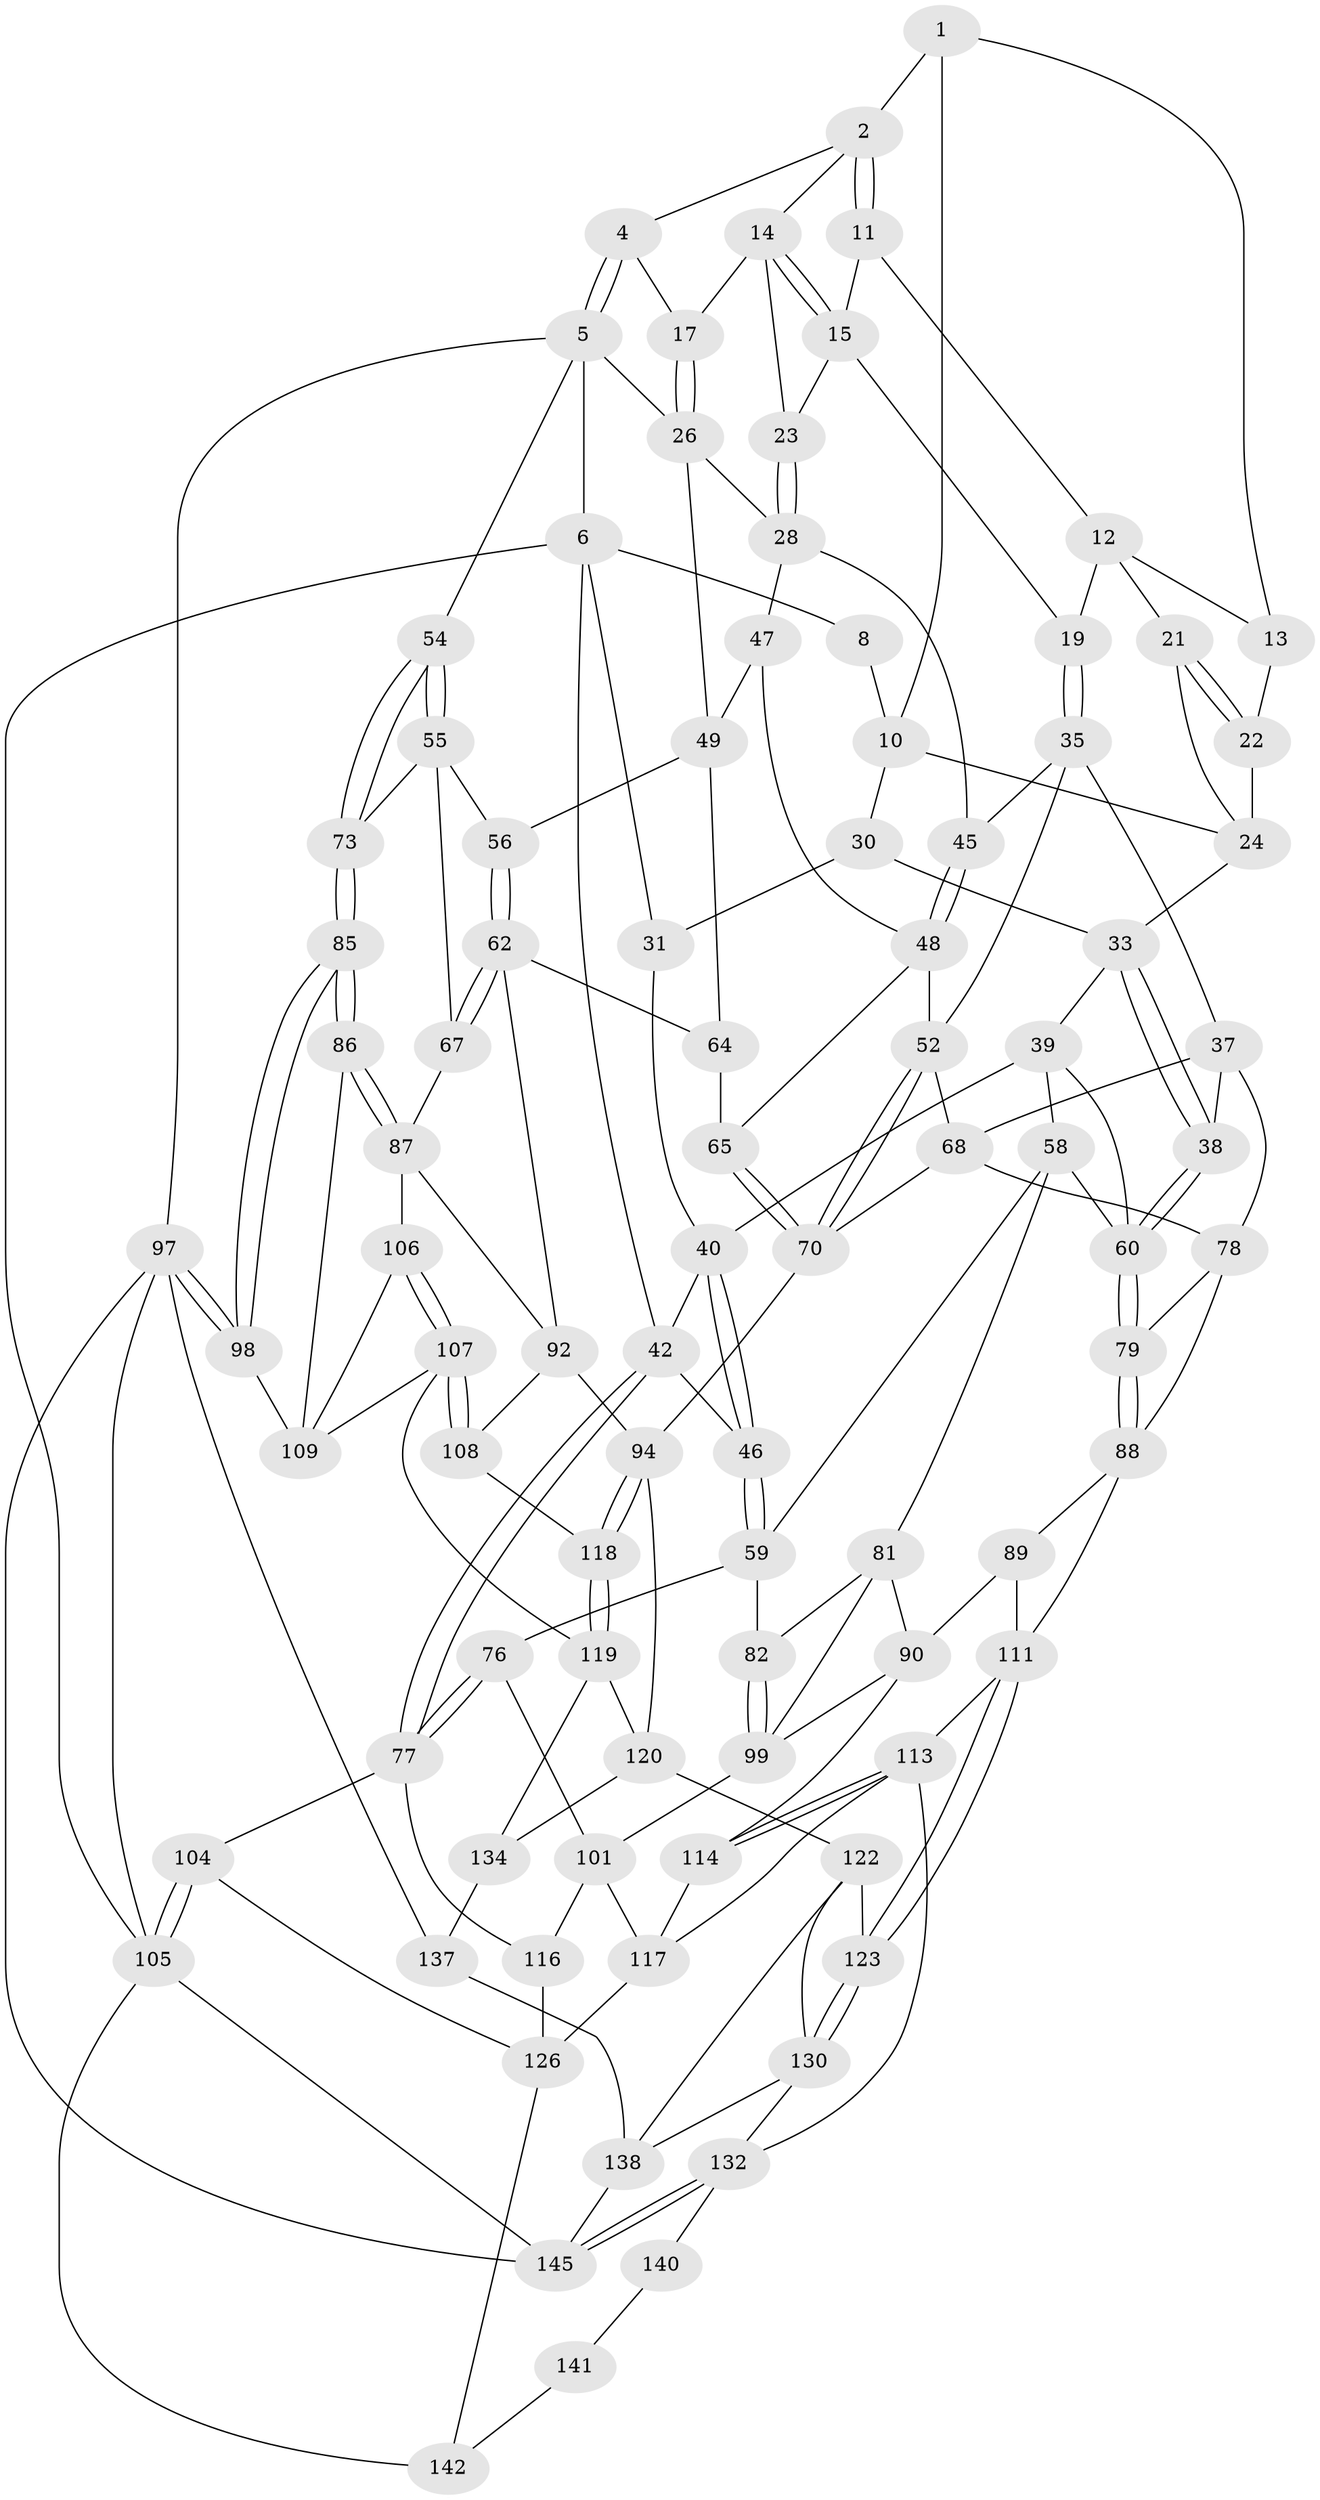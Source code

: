 // Generated by graph-tools (version 1.1) at 2025/52/02/27/25 19:52:37]
// undirected, 92 vertices, 201 edges
graph export_dot {
graph [start="1"]
  node [color=gray90,style=filled];
  1 [pos="+0.2517047215708522+0",super="+9"];
  2 [pos="+0.5308644788118071+0",super="+3"];
  4 [pos="+1+0"];
  5 [pos="+1+0",super="+29"];
  6 [pos="+0+0",super="+7"];
  8 [pos="+0.09324462950189707+0"];
  10 [pos="+0.26860615697689577+0.09209756236554836",super="+25"];
  11 [pos="+0.5307783812347351+0"];
  12 [pos="+0.43159760432089006+0",super="+20"];
  13 [pos="+0.36707615077551176+0.0481871722604535"];
  14 [pos="+0.7866266157380133+0.036304990764554644",super="+18"];
  15 [pos="+0.6480932727757183+0.11948156341749562",super="+16"];
  17 [pos="+0.8724582366904723+0.08531139783187701"];
  19 [pos="+0.6205274558394708+0.16432782851694028"];
  21 [pos="+0.4112221149382748+0.17370899323495562"];
  22 [pos="+0.3750295973788468+0.09582785006145618"];
  23 [pos="+0.7839568762875972+0.15148958601287874"];
  24 [pos="+0.3230802389455091+0.1543407856039755",super="+32"];
  26 [pos="+0.923469277917049+0.20617463903553174",super="+27"];
  28 [pos="+0.8532595778245673+0.20808853890793833",super="+44"];
  30 [pos="+0.18629375902351297+0.13269618779135542"];
  31 [pos="+0.175287514590363+0.13171025840349296"];
  33 [pos="+0.36903451344236066+0.3035606956250762",super="+34"];
  35 [pos="+0.6205261563472838+0.18144605370533443",super="+36"];
  37 [pos="+0.4527483813846013+0.328264785281211",super="+69"];
  38 [pos="+0.385618003500293+0.3240655573816796"];
  39 [pos="+0.24119803684591568+0.30869461311972857",super="+57"];
  40 [pos="+0.1684897580091738+0.26425662996318944",super="+41"];
  42 [pos="+0+0.24356275486589116",super="+43"];
  45 [pos="+0.6857131651838994+0.22720276518694119"];
  46 [pos="+0.04840206797600181+0.3427486970323302"];
  47 [pos="+0.7760658637263551+0.33449546228828503"];
  48 [pos="+0.7243780068612649+0.355345351969258",super="+51"];
  49 [pos="+0.8719364554560753+0.3093684370223062",super="+50"];
  52 [pos="+0.6214833498459903+0.37025451141102905",super="+53"];
  54 [pos="+1+0.2156591768484475"];
  55 [pos="+0.9780598753084138+0.3691597071878375",super="+66"];
  56 [pos="+0.9031024067519533+0.3556251930114458"];
  58 [pos="+0.1099825381599848+0.38311128461963984",super="+80"];
  59 [pos="+0.07377782843969449+0.36900660228161725",super="+75"];
  60 [pos="+0.34560550103113385+0.44950959311443534",super="+61"];
  62 [pos="+0.8736270593284763+0.4847036309871906",super="+63"];
  64 [pos="+0.8265823012880706+0.471906617697426"];
  65 [pos="+0.7574648002043597+0.4735652648119253"];
  67 [pos="+0.8935671735611311+0.48018882460527984",super="+84"];
  68 [pos="+0.5282199514746376+0.47847820449400547",super="+72"];
  70 [pos="+0.631658550342098+0.5603586114826585",super="+71"];
  73 [pos="+1+0.4469279383767037",super="+74"];
  76 [pos="+0+0.5509432900356867"];
  77 [pos="+0+0.5737389981662745",super="+103"];
  78 [pos="+0.41202581532295013+0.5026452071907626",super="+83"];
  79 [pos="+0.35394301115035154+0.4772994315401105"];
  81 [pos="+0.1710384650798201+0.5052839432388101",super="+91"];
  82 [pos="+0.06135018844886437+0.5213106575385121"];
  85 [pos="+1+0.6221050363025002"];
  86 [pos="+1+0.6224972718077247"];
  87 [pos="+1+0.5886156694774769",super="+96"];
  88 [pos="+0.3174940314939426+0.5801526437622929",super="+102"];
  89 [pos="+0.3036119713583931+0.5978114062471139"];
  90 [pos="+0.2815872810054687+0.612843726736061",super="+110"];
  92 [pos="+0.8641787634309225+0.5310239601232124",super="+93"];
  94 [pos="+0.6402004748130352+0.6087734191088803",super="+95"];
  97 [pos="+1+1",super="+149"];
  98 [pos="+1+0.8549009760698593"];
  99 [pos="+0.11624897379045089+0.6146343121800185",super="+100"];
  101 [pos="+0.09979735992787013+0.6437004269164217",super="+115"];
  104 [pos="+0+1"];
  105 [pos="+0+1",super="+146"];
  106 [pos="+0.9134591257027226+0.7017820911659355"];
  107 [pos="+0.8676798703935356+0.7198532270299867",super="+128"];
  108 [pos="+0.8445873873591955+0.703481886181754"];
  109 [pos="+0.9338884978213328+0.7029236616339224",super="+127"];
  111 [pos="+0.5316618361033741+0.6770843209050449",super="+112"];
  113 [pos="+0.30862147609405605+0.7466263966117854",super="+124"];
  114 [pos="+0.27121181683731443+0.6519980914675644"];
  116 [pos="+0.0230154824264529+0.7545165982669997"];
  117 [pos="+0.15936824412061174+0.7092524670292957",super="+125"];
  118 [pos="+0.7944213912516072+0.7060536579999762"];
  119 [pos="+0.724274087615694+0.7868667605947143",super="+129"];
  120 [pos="+0.7071657781389973+0.785329704815696",super="+121"];
  122 [pos="+0.6225664992479389+0.820792482325254",super="+136"];
  123 [pos="+0.5284479230317332+0.7023702344024638"];
  126 [pos="+0.10380537952309955+0.8488269309676056",super="+139"];
  130 [pos="+0.436135535546638+0.8282329300403122",super="+131"];
  132 [pos="+0.3503087500394137+0.8442399803202473",super="+133"];
  134 [pos="+0.8336043143627563+0.9459921857692707",super="+135"];
  137 [pos="+0.6491306010905885+0.9563998927794635",super="+150"];
  138 [pos="+0.533736993967736+0.9009846692776019",super="+144"];
  140 [pos="+0.2991493448054373+0.8521647472405987"];
  141 [pos="+0.17749101082294827+0.9068926882282918",super="+143"];
  142 [pos="+0.12550649916306678+0.9084662833233806",super="+147"];
  145 [pos="+0.3077708297379275+1",super="+148"];
  1 -- 2;
  1 -- 10;
  1 -- 13;
  2 -- 11;
  2 -- 11;
  2 -- 4;
  2 -- 14;
  4 -- 5;
  4 -- 5;
  4 -- 17;
  5 -- 6;
  5 -- 97;
  5 -- 26;
  5 -- 54;
  6 -- 42;
  6 -- 105;
  6 -- 8;
  6 -- 31;
  8 -- 10;
  10 -- 24;
  10 -- 30;
  11 -- 12;
  11 -- 15;
  12 -- 13;
  12 -- 19;
  12 -- 21;
  13 -- 22;
  14 -- 15;
  14 -- 15;
  14 -- 17;
  14 -- 23;
  15 -- 23;
  15 -- 19;
  17 -- 26;
  17 -- 26;
  19 -- 35;
  19 -- 35;
  21 -- 22;
  21 -- 22;
  21 -- 24;
  22 -- 24;
  23 -- 28;
  23 -- 28;
  24 -- 33;
  26 -- 49;
  26 -- 28;
  28 -- 45;
  28 -- 47;
  30 -- 31;
  30 -- 33;
  31 -- 40;
  33 -- 38;
  33 -- 38;
  33 -- 39;
  35 -- 45;
  35 -- 37;
  35 -- 52;
  37 -- 38;
  37 -- 68;
  37 -- 78;
  38 -- 60;
  38 -- 60;
  39 -- 40;
  39 -- 58;
  39 -- 60;
  40 -- 46;
  40 -- 46;
  40 -- 42;
  42 -- 77;
  42 -- 77;
  42 -- 46;
  45 -- 48;
  45 -- 48;
  46 -- 59;
  46 -- 59;
  47 -- 48;
  47 -- 49;
  48 -- 65;
  48 -- 52;
  49 -- 56;
  49 -- 64;
  52 -- 70;
  52 -- 70;
  52 -- 68;
  54 -- 55;
  54 -- 55;
  54 -- 73;
  54 -- 73;
  55 -- 56;
  55 -- 73;
  55 -- 67;
  56 -- 62;
  56 -- 62;
  58 -- 59;
  58 -- 81;
  58 -- 60;
  59 -- 82;
  59 -- 76;
  60 -- 79;
  60 -- 79;
  62 -- 67;
  62 -- 67;
  62 -- 64;
  62 -- 92;
  64 -- 65;
  65 -- 70;
  65 -- 70;
  67 -- 87;
  68 -- 78;
  68 -- 70;
  70 -- 94;
  73 -- 85;
  73 -- 85;
  76 -- 77;
  76 -- 77;
  76 -- 101;
  77 -- 104;
  77 -- 116;
  78 -- 79;
  78 -- 88;
  79 -- 88;
  79 -- 88;
  81 -- 82;
  81 -- 90;
  81 -- 99;
  82 -- 99;
  82 -- 99;
  85 -- 86;
  85 -- 86;
  85 -- 98;
  85 -- 98;
  86 -- 87;
  86 -- 87;
  86 -- 109;
  87 -- 106;
  87 -- 92;
  88 -- 89;
  88 -- 111;
  89 -- 90;
  89 -- 111;
  90 -- 114;
  90 -- 99;
  92 -- 108;
  92 -- 94;
  94 -- 118;
  94 -- 118;
  94 -- 120;
  97 -- 98;
  97 -- 98;
  97 -- 105;
  97 -- 137;
  97 -- 145;
  98 -- 109;
  99 -- 101;
  101 -- 117;
  101 -- 116;
  104 -- 105;
  104 -- 105;
  104 -- 126;
  105 -- 145;
  105 -- 142;
  106 -- 107;
  106 -- 107;
  106 -- 109;
  107 -- 108;
  107 -- 108;
  107 -- 119;
  107 -- 109;
  108 -- 118;
  111 -- 123;
  111 -- 123;
  111 -- 113;
  113 -- 114;
  113 -- 114;
  113 -- 132;
  113 -- 117;
  114 -- 117;
  116 -- 126;
  117 -- 126;
  118 -- 119;
  118 -- 119;
  119 -- 120;
  119 -- 134;
  120 -- 122;
  120 -- 134;
  122 -- 123;
  122 -- 138;
  122 -- 130;
  123 -- 130;
  123 -- 130;
  126 -- 142;
  130 -- 132;
  130 -- 138;
  132 -- 145;
  132 -- 145;
  132 -- 140;
  134 -- 137 [weight=2];
  137 -- 138;
  138 -- 145;
  140 -- 141 [weight=2];
  141 -- 142 [weight=2];
}
